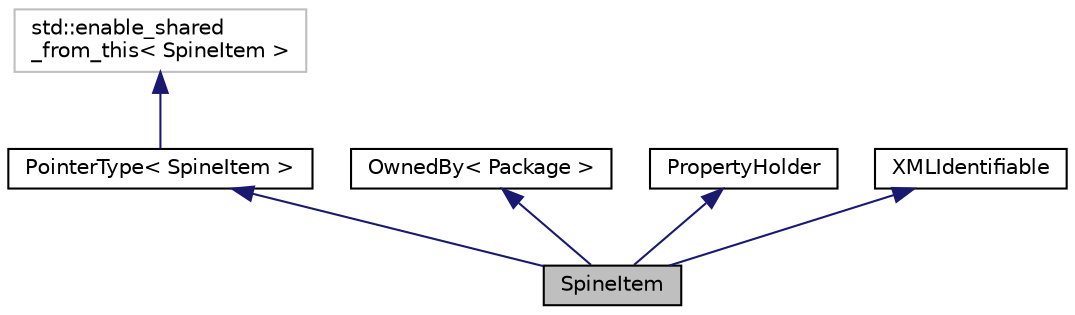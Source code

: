 digraph "SpineItem"
{
  edge [fontname="Helvetica",fontsize="10",labelfontname="Helvetica",labelfontsize="10"];
  node [fontname="Helvetica",fontsize="10",shape=record];
  Node1 [label="SpineItem",height=0.2,width=0.4,color="black", fillcolor="grey75", style="filled" fontcolor="black"];
  Node2 -> Node1 [dir="back",color="midnightblue",fontsize="10",style="solid",fontname="Helvetica"];
  Node2 [label="PointerType\< SpineItem \>",height=0.2,width=0.4,color="black", fillcolor="white", style="filled",URL="$class_pointer_type.xhtml"];
  Node3 -> Node2 [dir="back",color="midnightblue",fontsize="10",style="solid",fontname="Helvetica"];
  Node3 [label="std::enable_shared\l_from_this\< SpineItem \>",height=0.2,width=0.4,color="grey75", fillcolor="white", style="filled"];
  Node4 -> Node1 [dir="back",color="midnightblue",fontsize="10",style="solid",fontname="Helvetica"];
  Node4 [label="OwnedBy\< Package \>",height=0.2,width=0.4,color="black", fillcolor="white", style="filled",URL="$class_owned_by.xhtml"];
  Node5 -> Node1 [dir="back",color="midnightblue",fontsize="10",style="solid",fontname="Helvetica"];
  Node5 [label="PropertyHolder",height=0.2,width=0.4,color="black", fillcolor="white", style="filled",URL="$class_property_holder.xhtml"];
  Node6 -> Node1 [dir="back",color="midnightblue",fontsize="10",style="solid",fontname="Helvetica"];
  Node6 [label="XMLIdentifiable",height=0.2,width=0.4,color="black", fillcolor="white", style="filled",URL="$class_x_m_l_identifiable.xhtml"];
}
